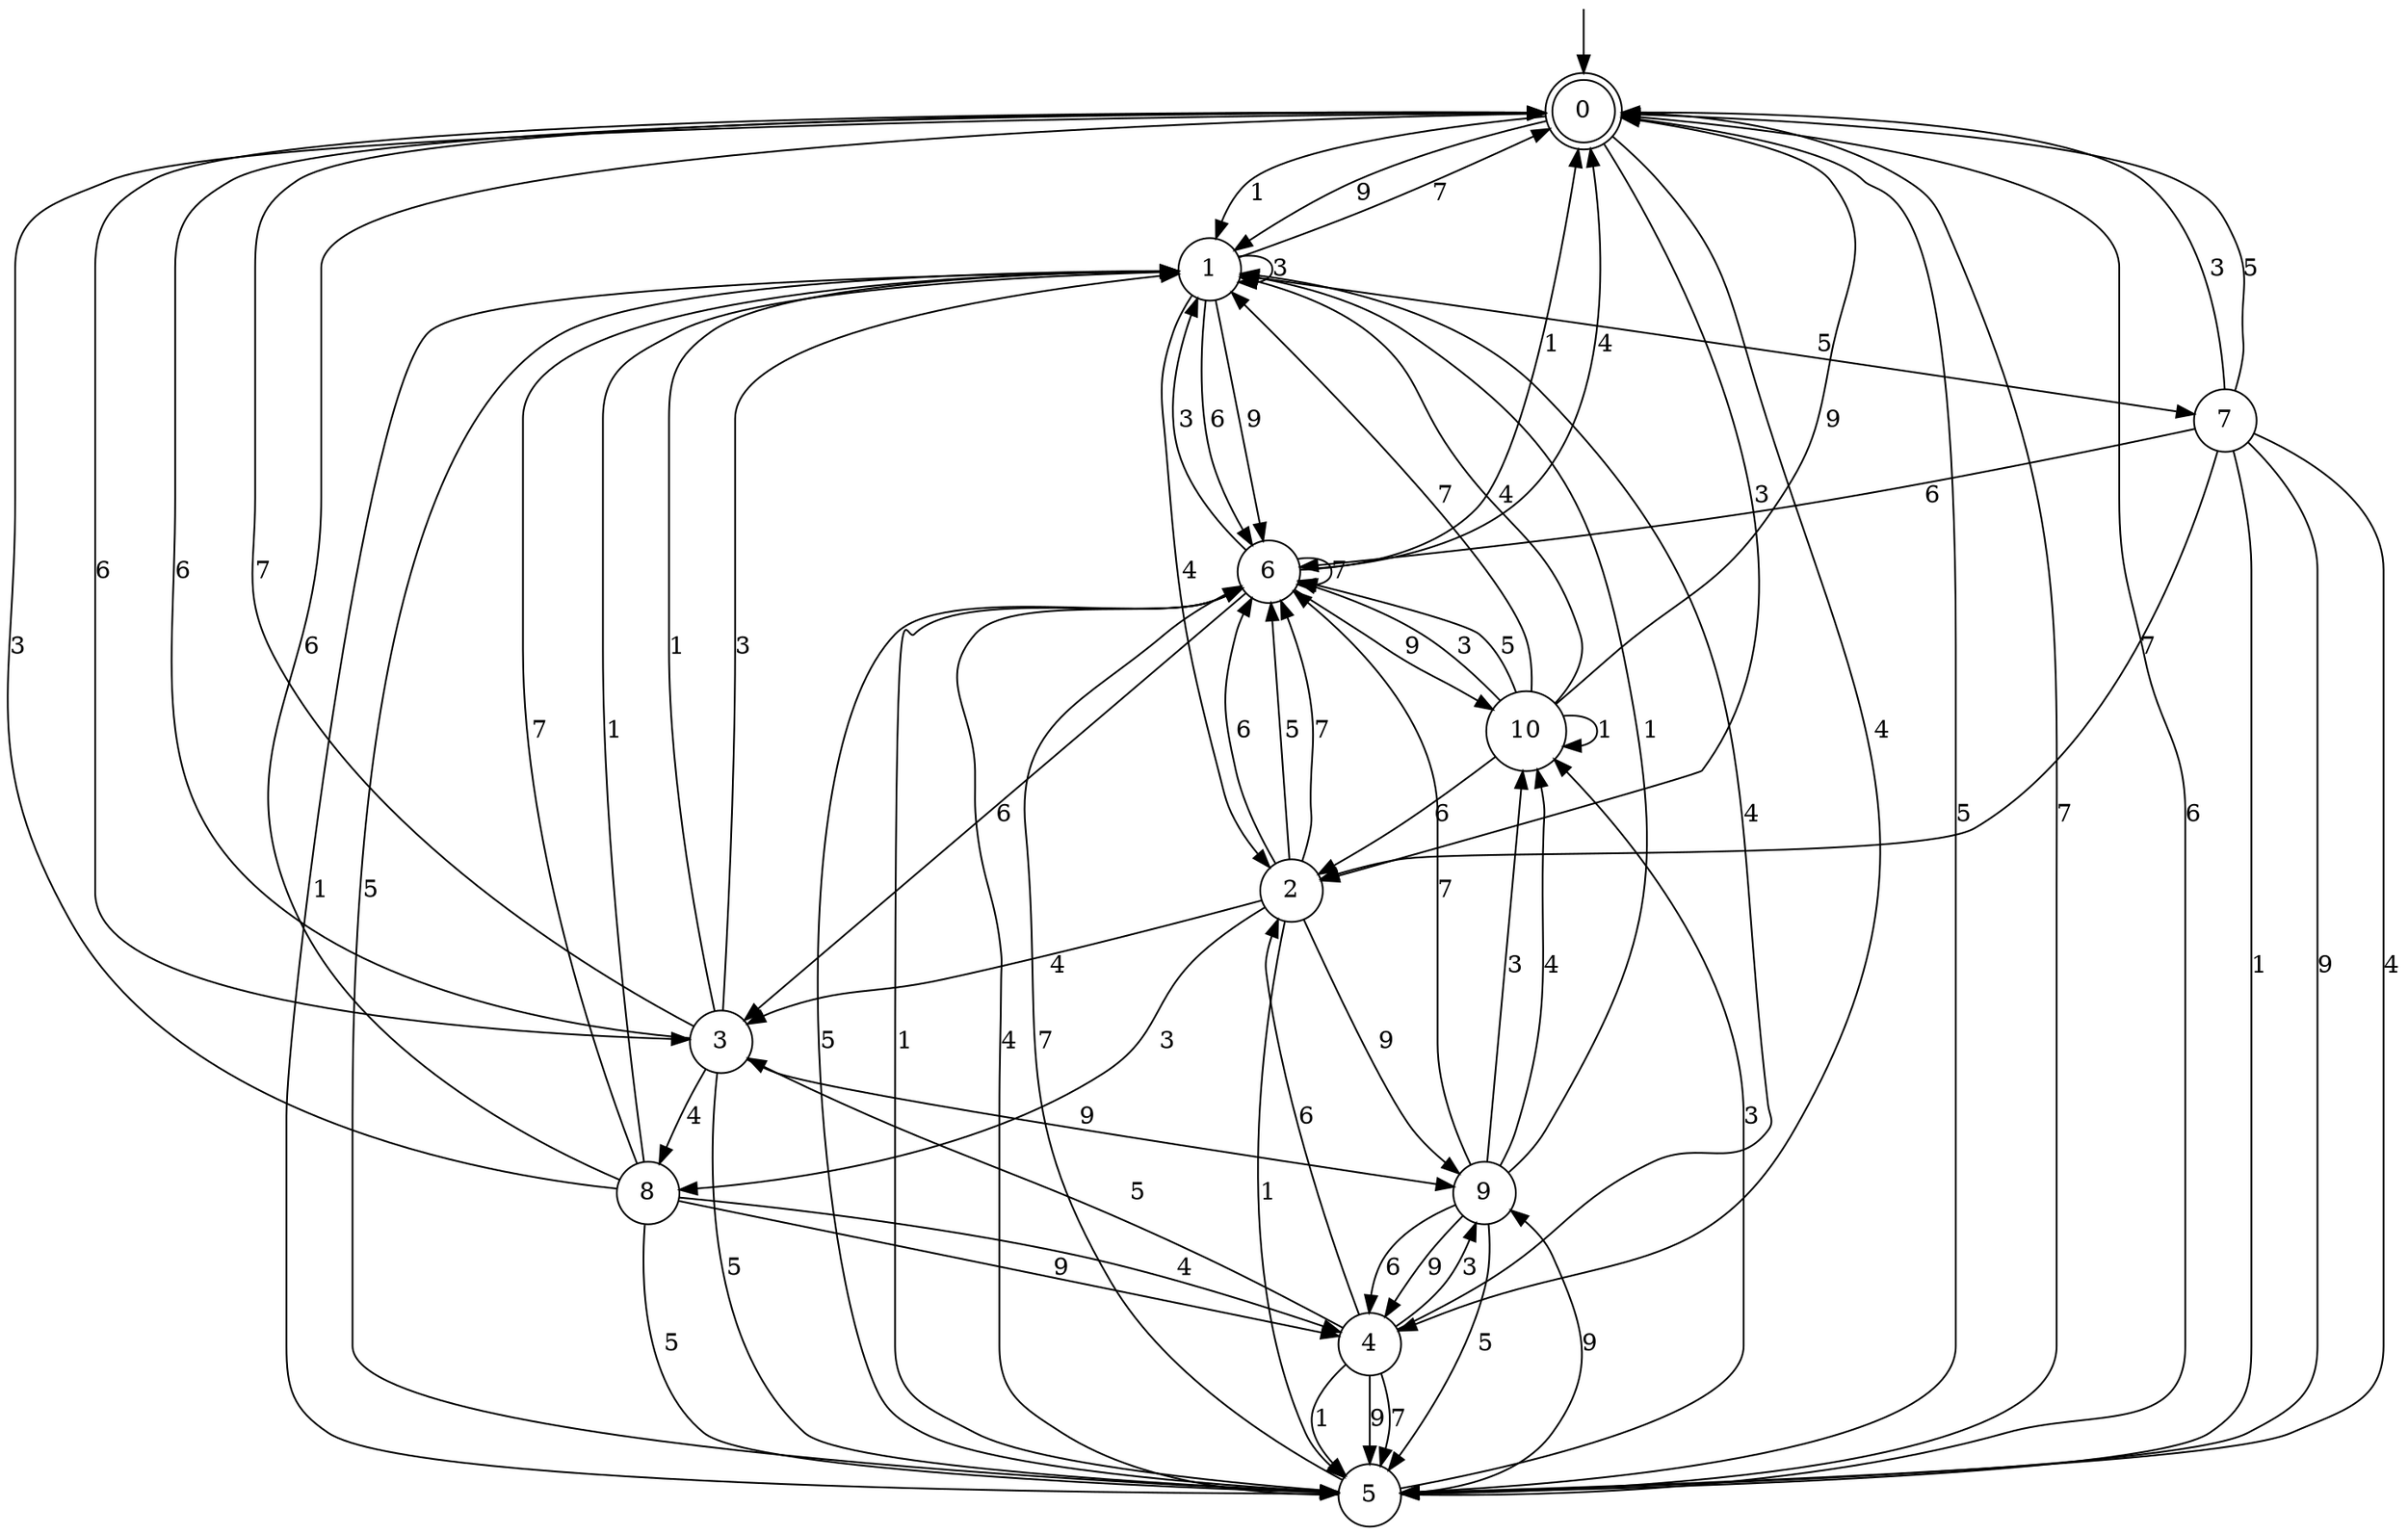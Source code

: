 digraph g {

	s0 [shape="doublecircle" label="0"];
	s1 [shape="circle" label="1"];
	s2 [shape="circle" label="2"];
	s3 [shape="circle" label="3"];
	s4 [shape="circle" label="4"];
	s5 [shape="circle" label="5"];
	s6 [shape="circle" label="6"];
	s7 [shape="circle" label="7"];
	s8 [shape="circle" label="8"];
	s9 [shape="circle" label="9"];
	s10 [shape="circle" label="10"];
	s0 -> s1 [label="1"];
	s0 -> s2 [label="3"];
	s0 -> s1 [label="9"];
	s0 -> s3 [label="6"];
	s0 -> s4 [label="4"];
	s0 -> s5 [label="5"];
	s0 -> s5 [label="7"];
	s1 -> s5 [label="1"];
	s1 -> s1 [label="3"];
	s1 -> s6 [label="9"];
	s1 -> s6 [label="6"];
	s1 -> s2 [label="4"];
	s1 -> s7 [label="5"];
	s1 -> s0 [label="7"];
	s2 -> s5 [label="1"];
	s2 -> s8 [label="3"];
	s2 -> s9 [label="9"];
	s2 -> s6 [label="6"];
	s2 -> s3 [label="4"];
	s2 -> s6 [label="5"];
	s2 -> s6 [label="7"];
	s3 -> s1 [label="1"];
	s3 -> s1 [label="3"];
	s3 -> s9 [label="9"];
	s3 -> s0 [label="6"];
	s3 -> s8 [label="4"];
	s3 -> s5 [label="5"];
	s3 -> s0 [label="7"];
	s4 -> s5 [label="1"];
	s4 -> s9 [label="3"];
	s4 -> s5 [label="9"];
	s4 -> s2 [label="6"];
	s4 -> s1 [label="4"];
	s4 -> s3 [label="5"];
	s4 -> s5 [label="7"];
	s5 -> s6 [label="1"];
	s5 -> s10 [label="3"];
	s5 -> s9 [label="9"];
	s5 -> s0 [label="6"];
	s5 -> s6 [label="4"];
	s5 -> s1 [label="5"];
	s5 -> s6 [label="7"];
	s6 -> s0 [label="1"];
	s6 -> s1 [label="3"];
	s6 -> s10 [label="9"];
	s6 -> s3 [label="6"];
	s6 -> s0 [label="4"];
	s6 -> s5 [label="5"];
	s6 -> s6 [label="7"];
	s7 -> s5 [label="1"];
	s7 -> s0 [label="3"];
	s7 -> s5 [label="9"];
	s7 -> s6 [label="6"];
	s7 -> s5 [label="4"];
	s7 -> s0 [label="5"];
	s7 -> s2 [label="7"];
	s8 -> s1 [label="1"];
	s8 -> s0 [label="3"];
	s8 -> s4 [label="9"];
	s8 -> s0 [label="6"];
	s8 -> s4 [label="4"];
	s8 -> s5 [label="5"];
	s8 -> s1 [label="7"];
	s9 -> s1 [label="1"];
	s9 -> s10 [label="3"];
	s9 -> s4 [label="9"];
	s9 -> s4 [label="6"];
	s9 -> s10 [label="4"];
	s9 -> s5 [label="5"];
	s9 -> s6 [label="7"];
	s10 -> s10 [label="1"];
	s10 -> s6 [label="3"];
	s10 -> s0 [label="9"];
	s10 -> s2 [label="6"];
	s10 -> s1 [label="4"];
	s10 -> s6 [label="5"];
	s10 -> s1 [label="7"];

__start0 [label="" shape="none" width="0" height="0"];
__start0 -> s0;

}

